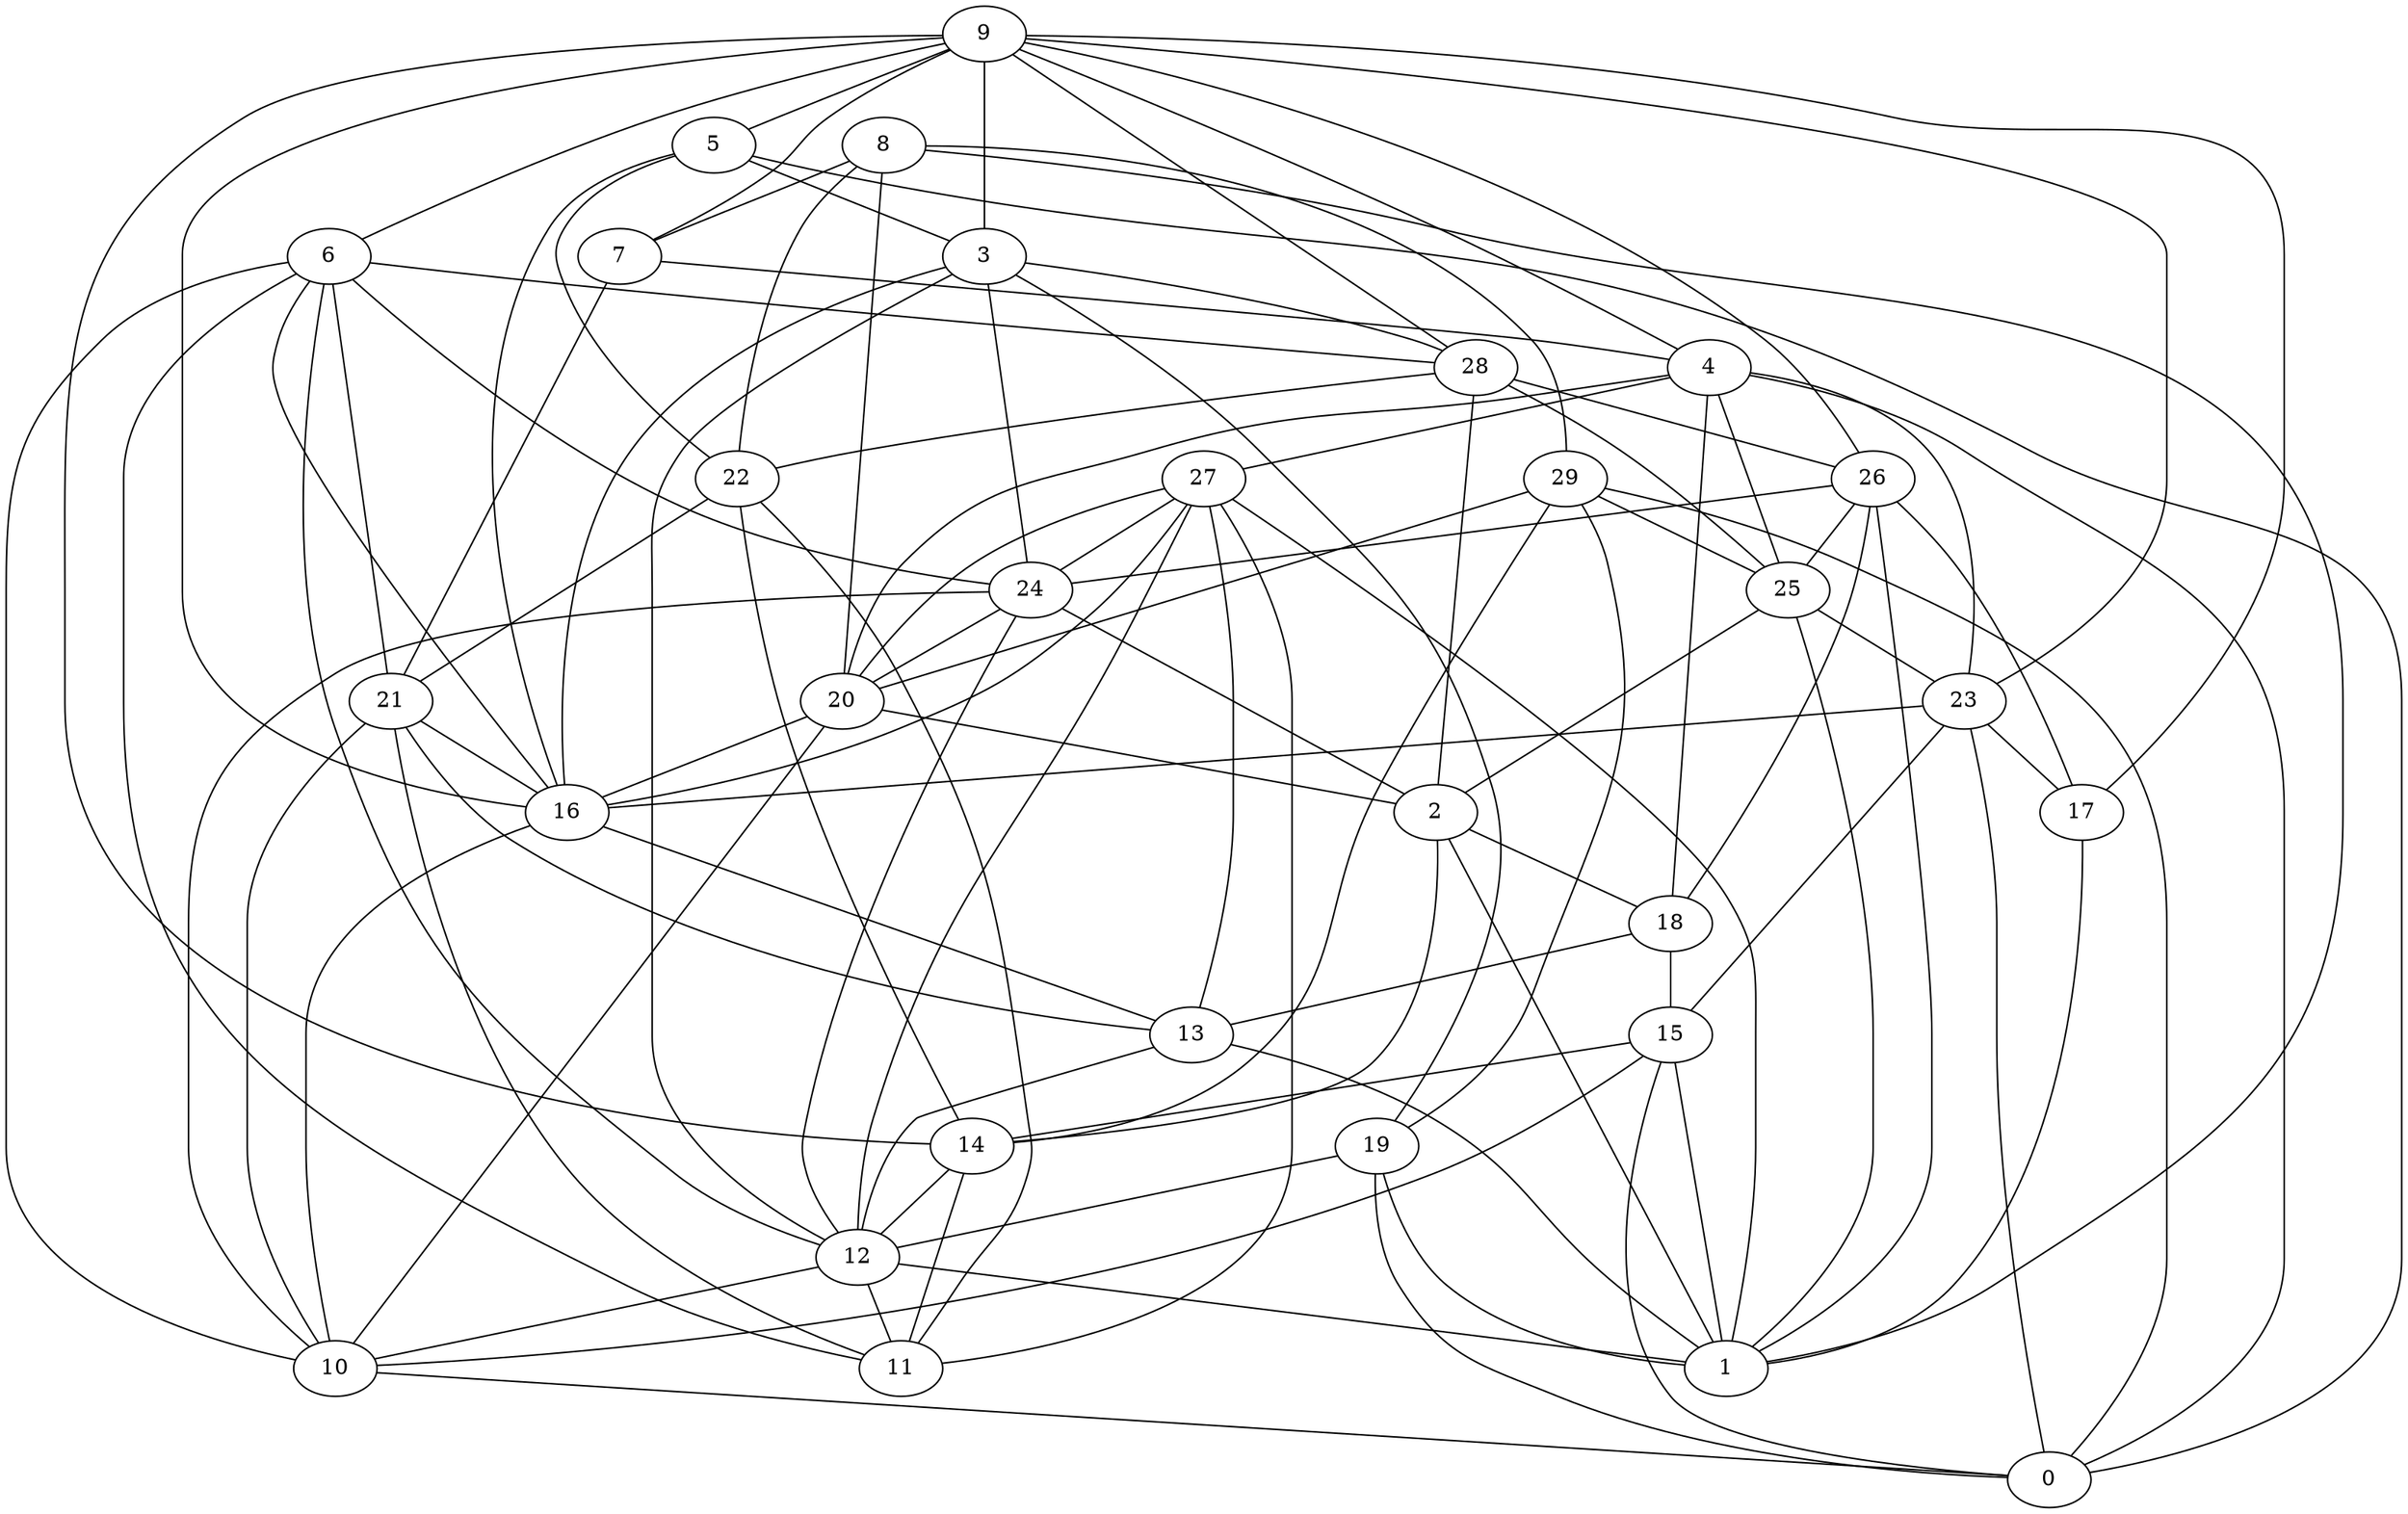digraph GG_graph {

subgraph G_graph {
edge [color = black]
"5" -> "16" [dir = none]
"5" -> "3" [dir = none]
"29" -> "25" [dir = none]
"29" -> "20" [dir = none]
"15" -> "10" [dir = none]
"15" -> "0" [dir = none]
"27" -> "16" [dir = none]
"27" -> "12" [dir = none]
"27" -> "1" [dir = none]
"27" -> "13" [dir = none]
"27" -> "24" [dir = none]
"20" -> "2" [dir = none]
"14" -> "12" [dir = none]
"26" -> "24" [dir = none]
"26" -> "25" [dir = none]
"18" -> "13" [dir = none]
"18" -> "15" [dir = none]
"19" -> "0" [dir = none]
"19" -> "1" [dir = none]
"12" -> "11" [dir = none]
"12" -> "10" [dir = none]
"9" -> "16" [dir = none]
"9" -> "28" [dir = none]
"9" -> "17" [dir = none]
"22" -> "14" [dir = none]
"22" -> "21" [dir = none]
"17" -> "1" [dir = none]
"28" -> "25" [dir = none]
"28" -> "26" [dir = none]
"28" -> "2" [dir = none]
"28" -> "22" [dir = none]
"10" -> "0" [dir = none]
"7" -> "21" [dir = none]
"7" -> "4" [dir = none]
"16" -> "13" [dir = none]
"6" -> "11" [dir = none]
"6" -> "10" [dir = none]
"6" -> "12" [dir = none]
"3" -> "12" [dir = none]
"3" -> "24" [dir = none]
"3" -> "28" [dir = none]
"3" -> "16" [dir = none]
"8" -> "29" [dir = none]
"8" -> "7" [dir = none]
"8" -> "20" [dir = none]
"8" -> "1" [dir = none]
"4" -> "27" [dir = none]
"4" -> "20" [dir = none]
"4" -> "25" [dir = none]
"4" -> "0" [dir = none]
"25" -> "2" [dir = none]
"2" -> "1" [dir = none]
"2" -> "18" [dir = none]
"2" -> "14" [dir = none]
"24" -> "10" [dir = none]
"24" -> "20" [dir = none]
"23" -> "0" [dir = none]
"23" -> "17" [dir = none]
"22" -> "11" [dir = none]
"20" -> "16" [dir = none]
"26" -> "17" [dir = none]
"21" -> "13" [dir = none]
"29" -> "19" [dir = none]
"9" -> "23" [dir = none]
"13" -> "1" [dir = none]
"24" -> "2" [dir = none]
"23" -> "15" [dir = none]
"3" -> "19" [dir = none]
"23" -> "16" [dir = none]
"26" -> "1" [dir = none]
"27" -> "20" [dir = none]
"16" -> "10" [dir = none]
"5" -> "0" [dir = none]
"21" -> "11" [dir = none]
"9" -> "7" [dir = none]
"5" -> "22" [dir = none]
"6" -> "16" [dir = none]
"8" -> "22" [dir = none]
"15" -> "14" [dir = none]
"6" -> "28" [dir = none]
"6" -> "24" [dir = none]
"21" -> "16" [dir = none]
"4" -> "23" [dir = none]
"25" -> "1" [dir = none]
"21" -> "10" [dir = none]
"9" -> "4" [dir = none]
"13" -> "12" [dir = none]
"6" -> "21" [dir = none]
"15" -> "1" [dir = none]
"27" -> "11" [dir = none]
"26" -> "18" [dir = none]
"12" -> "1" [dir = none]
"25" -> "23" [dir = none]
"9" -> "6" [dir = none]
"4" -> "18" [dir = none]
"20" -> "10" [dir = none]
"29" -> "14" [dir = none]
"14" -> "11" [dir = none]
"29" -> "0" [dir = none]
"9" -> "26" [dir = none]
"24" -> "12" [dir = none]
"19" -> "12" [dir = none]
"9" -> "3" [dir = none]
"9" -> "5" [dir = none]
"9" -> "14" [dir = none]
}

}
